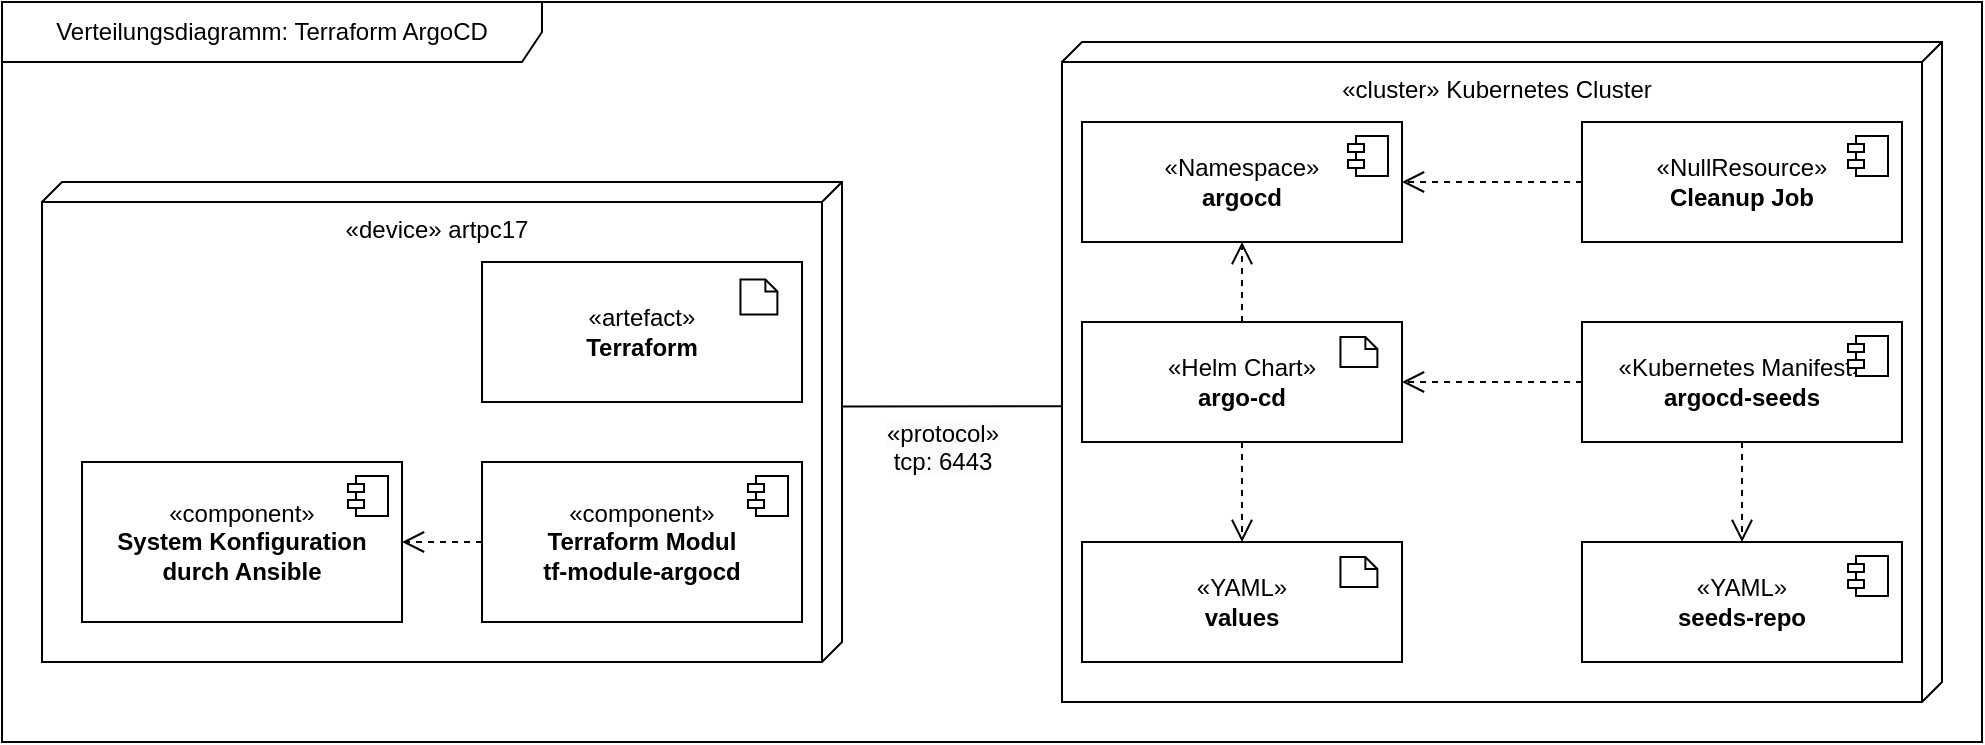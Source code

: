 <mxfile version="26.0.2">
  <diagram name="Seite-1" id="podOPkqIoY8BDx9PpH1g">
    <mxGraphModel dx="1780" dy="744" grid="1" gridSize="10" guides="1" tooltips="1" connect="1" arrows="1" fold="1" page="1" pageScale="1" pageWidth="827" pageHeight="1169" math="0" shadow="0">
      <root>
        <mxCell id="0" />
        <mxCell id="1" parent="0" />
        <mxCell id="Bd3uD_yKP8gj1FbGmQv1-1" value="«cluster» Kubernetes Cluster" style="verticalAlign=top;align=center;shape=cube;size=10;direction=south;html=1;boundedLbl=1;spacingLeft=5;whiteSpace=wrap;" vertex="1" parent="1">
          <mxGeometry x="570" y="60" width="440" height="330" as="geometry" />
        </mxCell>
        <mxCell id="Bd3uD_yKP8gj1FbGmQv1-2" value="«device» artpc17" style="verticalAlign=top;align=center;shape=cube;size=10;direction=south;html=1;boundedLbl=1;spacingLeft=5;whiteSpace=wrap;" vertex="1" parent="1">
          <mxGeometry x="60" y="130" width="400" height="240" as="geometry" />
        </mxCell>
        <mxCell id="Bd3uD_yKP8gj1FbGmQv1-3" style="rounded=0;orthogonalLoop=1;jettySize=auto;html=1;exitX=0;exitY=0.5;exitDx=0;exitDy=0;dashed=1;endArrow=open;endFill=0;entryX=1;entryY=0.5;entryDx=0;entryDy=0;endSize=9;" edge="1" parent="1" source="Bd3uD_yKP8gj1FbGmQv1-4" target="Bd3uD_yKP8gj1FbGmQv1-13">
          <mxGeometry relative="1" as="geometry">
            <mxPoint x="190" y="320" as="targetPoint" />
          </mxGeometry>
        </mxCell>
        <mxCell id="Bd3uD_yKP8gj1FbGmQv1-4" value="«component»&lt;br&gt;&lt;b&gt;Terraform Modul&lt;br&gt;tf-module-argocd&lt;/b&gt;" style="html=1;dropTarget=0;whiteSpace=wrap;" vertex="1" parent="1">
          <mxGeometry x="280" y="270" width="160" height="80" as="geometry" />
        </mxCell>
        <mxCell id="Bd3uD_yKP8gj1FbGmQv1-5" value="" style="shape=module;jettyWidth=8;jettyHeight=4;" vertex="1" parent="Bd3uD_yKP8gj1FbGmQv1-4">
          <mxGeometry x="1" width="20" height="20" relative="1" as="geometry">
            <mxPoint x="-27" y="7" as="offset" />
          </mxGeometry>
        </mxCell>
        <mxCell id="Bd3uD_yKP8gj1FbGmQv1-6" value="" style="group" vertex="1" connectable="0" parent="1">
          <mxGeometry x="280" y="170" width="160" height="70" as="geometry" />
        </mxCell>
        <mxCell id="Bd3uD_yKP8gj1FbGmQv1-7" value="«artefact»&lt;br&gt;&lt;b&gt;Terraform&lt;/b&gt;" style="html=1;dropTarget=0;whiteSpace=wrap;" vertex="1" parent="Bd3uD_yKP8gj1FbGmQv1-6">
          <mxGeometry width="160" height="70" as="geometry" />
        </mxCell>
        <mxCell id="Bd3uD_yKP8gj1FbGmQv1-8" value="" style="shape=note2;boundedLbl=1;whiteSpace=wrap;html=1;size=6;verticalAlign=top;align=left;spacingLeft=5;" vertex="1" parent="Bd3uD_yKP8gj1FbGmQv1-6">
          <mxGeometry x="129.231" y="8.75" width="18.462" height="17.5" as="geometry" />
        </mxCell>
        <mxCell id="Bd3uD_yKP8gj1FbGmQv1-11" style="edgeStyle=orthogonalEdgeStyle;rounded=0;orthogonalLoop=1;jettySize=auto;html=1;exitX=0;exitY=0;exitDx=145;exitDy=0;exitPerimeter=0;endArrow=none;endFill=0;entryX=0.552;entryY=1;entryDx=0;entryDy=0;entryPerimeter=0;" edge="1" parent="1" source="Bd3uD_yKP8gj1FbGmQv1-2" target="Bd3uD_yKP8gj1FbGmQv1-1">
          <mxGeometry relative="1" as="geometry">
            <mxPoint x="564" y="275" as="targetPoint" />
            <Array as="points">
              <mxPoint x="460" y="242" />
            </Array>
          </mxGeometry>
        </mxCell>
        <mxCell id="Bd3uD_yKP8gj1FbGmQv1-12" value="&lt;span style=&quot;font-size: 12px; text-wrap: wrap; background-color: rgb(251, 251, 251);&quot;&gt;«protocol»&lt;br&gt;tcp: 6443&lt;br&gt;&lt;br&gt;&lt;/span&gt;" style="edgeLabel;html=1;align=center;verticalAlign=middle;resizable=0;points=[];" vertex="1" connectable="0" parent="Bd3uD_yKP8gj1FbGmQv1-11">
          <mxGeometry x="-0.261" y="2" relative="1" as="geometry">
            <mxPoint x="30" y="30" as="offset" />
          </mxGeometry>
        </mxCell>
        <mxCell id="Bd3uD_yKP8gj1FbGmQv1-13" value="«component»&lt;br&gt;&lt;b&gt;System Konfiguration durch Ansible&lt;/b&gt;" style="html=1;dropTarget=0;whiteSpace=wrap;" vertex="1" parent="1">
          <mxGeometry x="80" y="270" width="160" height="80" as="geometry" />
        </mxCell>
        <mxCell id="Bd3uD_yKP8gj1FbGmQv1-14" value="" style="shape=module;jettyWidth=8;jettyHeight=4;" vertex="1" parent="Bd3uD_yKP8gj1FbGmQv1-13">
          <mxGeometry x="1" width="20" height="20" relative="1" as="geometry">
            <mxPoint x="-27" y="7" as="offset" />
          </mxGeometry>
        </mxCell>
        <mxCell id="Bd3uD_yKP8gj1FbGmQv1-16" value="«Namespace»&lt;b&gt;&lt;br&gt;argocd&lt;/b&gt;" style="html=1;dropTarget=0;whiteSpace=wrap;" vertex="1" parent="1">
          <mxGeometry x="580" y="100" width="160" height="60" as="geometry" />
        </mxCell>
        <mxCell id="Bd3uD_yKP8gj1FbGmQv1-17" value="" style="shape=module;jettyWidth=8;jettyHeight=4;" vertex="1" parent="Bd3uD_yKP8gj1FbGmQv1-16">
          <mxGeometry x="1" width="20" height="20" relative="1" as="geometry">
            <mxPoint x="-27" y="7" as="offset" />
          </mxGeometry>
        </mxCell>
        <mxCell id="Bd3uD_yKP8gj1FbGmQv1-18" value="«NullResource»&lt;div&gt;&lt;b&gt;Cleanup Job&lt;/b&gt;&lt;/div&gt;" style="html=1;dropTarget=0;whiteSpace=wrap;" vertex="1" parent="1">
          <mxGeometry x="830" y="100" width="160" height="60" as="geometry" />
        </mxCell>
        <mxCell id="Bd3uD_yKP8gj1FbGmQv1-19" value="" style="shape=module;jettyWidth=8;jettyHeight=4;" vertex="1" parent="Bd3uD_yKP8gj1FbGmQv1-18">
          <mxGeometry x="1" width="20" height="20" relative="1" as="geometry">
            <mxPoint x="-27" y="7" as="offset" />
          </mxGeometry>
        </mxCell>
        <mxCell id="Bd3uD_yKP8gj1FbGmQv1-20" value="" style="group" vertex="1" connectable="0" parent="1">
          <mxGeometry x="580" y="200" width="160" height="60" as="geometry" />
        </mxCell>
        <mxCell id="Bd3uD_yKP8gj1FbGmQv1-21" value="«Helm Chart»&lt;br&gt;&lt;b&gt;argo-cd&lt;/b&gt;" style="html=1;dropTarget=0;whiteSpace=wrap;" vertex="1" parent="Bd3uD_yKP8gj1FbGmQv1-20">
          <mxGeometry width="160" height="60" as="geometry" />
        </mxCell>
        <mxCell id="Bd3uD_yKP8gj1FbGmQv1-22" value="" style="shape=note2;boundedLbl=1;whiteSpace=wrap;html=1;size=6;verticalAlign=top;align=left;spacingLeft=5;" vertex="1" parent="Bd3uD_yKP8gj1FbGmQv1-20">
          <mxGeometry x="129.231" y="7.5" width="18.462" height="15" as="geometry" />
        </mxCell>
        <mxCell id="Bd3uD_yKP8gj1FbGmQv1-23" value="«Kubernetes Manifest»&lt;b&gt;&lt;br&gt;argocd-seeds&lt;/b&gt;" style="html=1;dropTarget=0;whiteSpace=wrap;" vertex="1" parent="1">
          <mxGeometry x="830" y="200" width="160" height="60" as="geometry" />
        </mxCell>
        <mxCell id="Bd3uD_yKP8gj1FbGmQv1-24" value="" style="shape=module;jettyWidth=8;jettyHeight=4;" vertex="1" parent="Bd3uD_yKP8gj1FbGmQv1-23">
          <mxGeometry x="1" width="20" height="20" relative="1" as="geometry">
            <mxPoint x="-27" y="7" as="offset" />
          </mxGeometry>
        </mxCell>
        <mxCell id="Bd3uD_yKP8gj1FbGmQv1-27" value="" style="group" vertex="1" connectable="0" parent="1">
          <mxGeometry x="580" y="310" width="160" height="60" as="geometry" />
        </mxCell>
        <mxCell id="Bd3uD_yKP8gj1FbGmQv1-28" value="«YAML»&lt;br&gt;&lt;b&gt;values&lt;/b&gt;" style="html=1;dropTarget=0;whiteSpace=wrap;" vertex="1" parent="Bd3uD_yKP8gj1FbGmQv1-27">
          <mxGeometry width="160" height="60" as="geometry" />
        </mxCell>
        <mxCell id="Bd3uD_yKP8gj1FbGmQv1-29" value="" style="shape=note2;boundedLbl=1;whiteSpace=wrap;html=1;size=6;verticalAlign=top;align=left;spacingLeft=5;" vertex="1" parent="Bd3uD_yKP8gj1FbGmQv1-27">
          <mxGeometry x="129.231" y="7.5" width="18.462" height="15" as="geometry" />
        </mxCell>
        <mxCell id="Bd3uD_yKP8gj1FbGmQv1-31" style="rounded=0;orthogonalLoop=1;jettySize=auto;html=1;exitX=0;exitY=0.5;exitDx=0;exitDy=0;dashed=1;endArrow=open;endFill=0;strokeWidth=1;endSize=9;startSize=6;entryX=1;entryY=0.5;entryDx=0;entryDy=0;" edge="1" parent="1" source="Bd3uD_yKP8gj1FbGmQv1-23" target="Bd3uD_yKP8gj1FbGmQv1-21">
          <mxGeometry relative="1" as="geometry">
            <mxPoint x="630" y="390" as="sourcePoint" />
            <mxPoint x="630" y="270" as="targetPoint" />
          </mxGeometry>
        </mxCell>
        <mxCell id="Bd3uD_yKP8gj1FbGmQv1-32" style="rounded=0;orthogonalLoop=1;jettySize=auto;html=1;dashed=1;endArrow=open;endFill=0;strokeWidth=1;endSize=9;startSize=6;entryX=1;entryY=0.5;entryDx=0;entryDy=0;exitX=0;exitY=0.5;exitDx=0;exitDy=0;" edge="1" parent="1" target="Bd3uD_yKP8gj1FbGmQv1-16" source="Bd3uD_yKP8gj1FbGmQv1-18">
          <mxGeometry relative="1" as="geometry">
            <mxPoint x="740" y="202" as="sourcePoint" />
            <mxPoint x="750" y="240" as="targetPoint" />
          </mxGeometry>
        </mxCell>
        <mxCell id="Bd3uD_yKP8gj1FbGmQv1-33" style="rounded=0;orthogonalLoop=1;jettySize=auto;html=1;dashed=1;endArrow=open;endFill=0;strokeWidth=1;endSize=9;startSize=6;entryX=0.5;entryY=1;entryDx=0;entryDy=0;exitX=0.5;exitY=0;exitDx=0;exitDy=0;" edge="1" parent="1" source="Bd3uD_yKP8gj1FbGmQv1-21" target="Bd3uD_yKP8gj1FbGmQv1-16">
          <mxGeometry relative="1" as="geometry">
            <mxPoint x="750" y="212" as="sourcePoint" />
            <mxPoint x="840" y="150" as="targetPoint" />
          </mxGeometry>
        </mxCell>
        <mxCell id="Bd3uD_yKP8gj1FbGmQv1-34" style="rounded=0;orthogonalLoop=1;jettySize=auto;html=1;exitX=0.5;exitY=1;exitDx=0;exitDy=0;entryX=0.5;entryY=0;entryDx=0;entryDy=0;dashed=1;endArrow=open;endFill=0;strokeWidth=1;endSize=9;startSize=6;" edge="1" parent="1" source="Bd3uD_yKP8gj1FbGmQv1-23" target="Bd3uD_yKP8gj1FbGmQv1-25">
          <mxGeometry relative="1" as="geometry">
            <mxPoint x="630" y="390" as="sourcePoint" />
            <mxPoint x="630" y="270" as="targetPoint" />
          </mxGeometry>
        </mxCell>
        <mxCell id="Bd3uD_yKP8gj1FbGmQv1-36" value="Verteilungsdiagramm: Terraform ArgoCD" style="shape=umlFrame;whiteSpace=wrap;html=1;pointerEvents=0;recursiveResize=0;container=1;collapsible=0;width=270;height=30;" vertex="1" parent="1">
          <mxGeometry x="40" y="40" width="990" height="370" as="geometry" />
        </mxCell>
        <mxCell id="Bd3uD_yKP8gj1FbGmQv1-25" value="«YAML»&lt;b&gt;&lt;br&gt;seeds-repo&lt;/b&gt;" style="html=1;dropTarget=0;whiteSpace=wrap;" vertex="1" parent="Bd3uD_yKP8gj1FbGmQv1-36">
          <mxGeometry x="790" y="270" width="160" height="60" as="geometry" />
        </mxCell>
        <mxCell id="Bd3uD_yKP8gj1FbGmQv1-26" value="" style="shape=module;jettyWidth=8;jettyHeight=4;" vertex="1" parent="Bd3uD_yKP8gj1FbGmQv1-25">
          <mxGeometry x="1" width="20" height="20" relative="1" as="geometry">
            <mxPoint x="-27" y="7" as="offset" />
          </mxGeometry>
        </mxCell>
        <mxCell id="Bd3uD_yKP8gj1FbGmQv1-30" style="rounded=0;orthogonalLoop=1;jettySize=auto;html=1;exitX=0.5;exitY=1;exitDx=0;exitDy=0;entryX=0.5;entryY=0;entryDx=0;entryDy=0;dashed=1;endArrow=open;endFill=0;strokeWidth=1;endSize=9;startSize=6;" edge="1" parent="1" source="Bd3uD_yKP8gj1FbGmQv1-21" target="Bd3uD_yKP8gj1FbGmQv1-28">
          <mxGeometry relative="1" as="geometry">
            <mxPoint x="670" y="320" as="sourcePoint" />
            <mxPoint x="620" y="290" as="targetPoint" />
          </mxGeometry>
        </mxCell>
      </root>
    </mxGraphModel>
  </diagram>
</mxfile>
